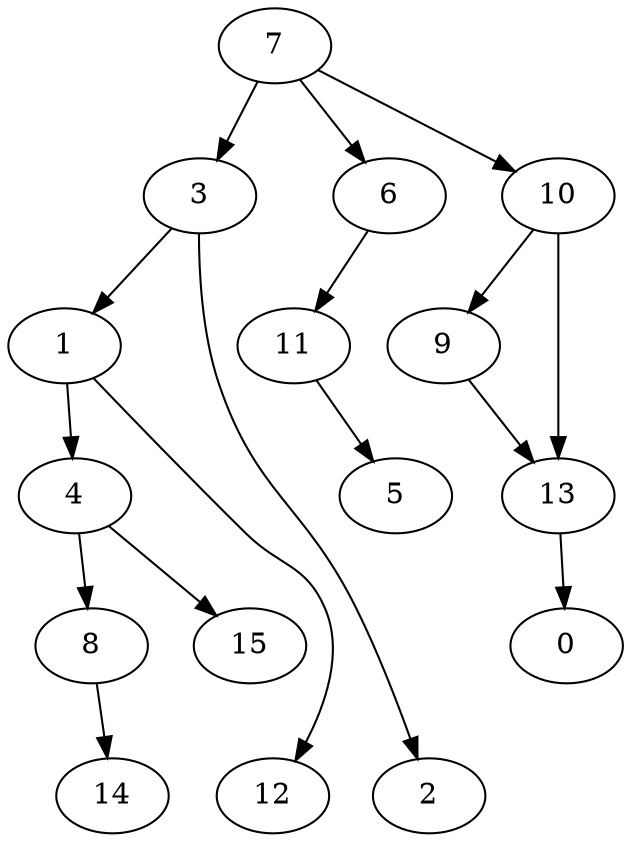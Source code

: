 digraph g {
0;
1;
2;
3;
4;
5;
6;
7;
8;
9;
10;
11;
12;
13;
14;
15;
1 -> 12 [weight=0];
1 -> 4 [weight=0];
3 -> 1 [weight=0];
3 -> 2 [weight=0];
4 -> 8 [weight=0];
4 -> 15 [weight=0];
6 -> 11 [weight=0];
7 -> 10 [weight=0];
7 -> 3 [weight=0];
7 -> 6 [weight=0];
8 -> 14 [weight=0];
9 -> 13 [weight=0];
10 -> 9 [weight=0];
10 -> 13 [weight=1];
11 -> 5 [weight=0];
13 -> 0 [weight=0];
}
